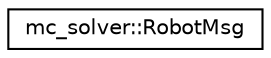 digraph "Graphical Class Hierarchy"
{
 // INTERACTIVE_SVG=YES
  edge [fontname="Helvetica",fontsize="10",labelfontname="Helvetica",labelfontsize="10"];
  node [fontname="Helvetica",fontsize="10",shape=record];
  rankdir="LR";
  Node0 [label="mc_solver::RobotMsg",height=0.2,width=0.4,color="black", fillcolor="white", style="filled",URL="$structmc__solver_1_1RobotMsg.html"];
}
